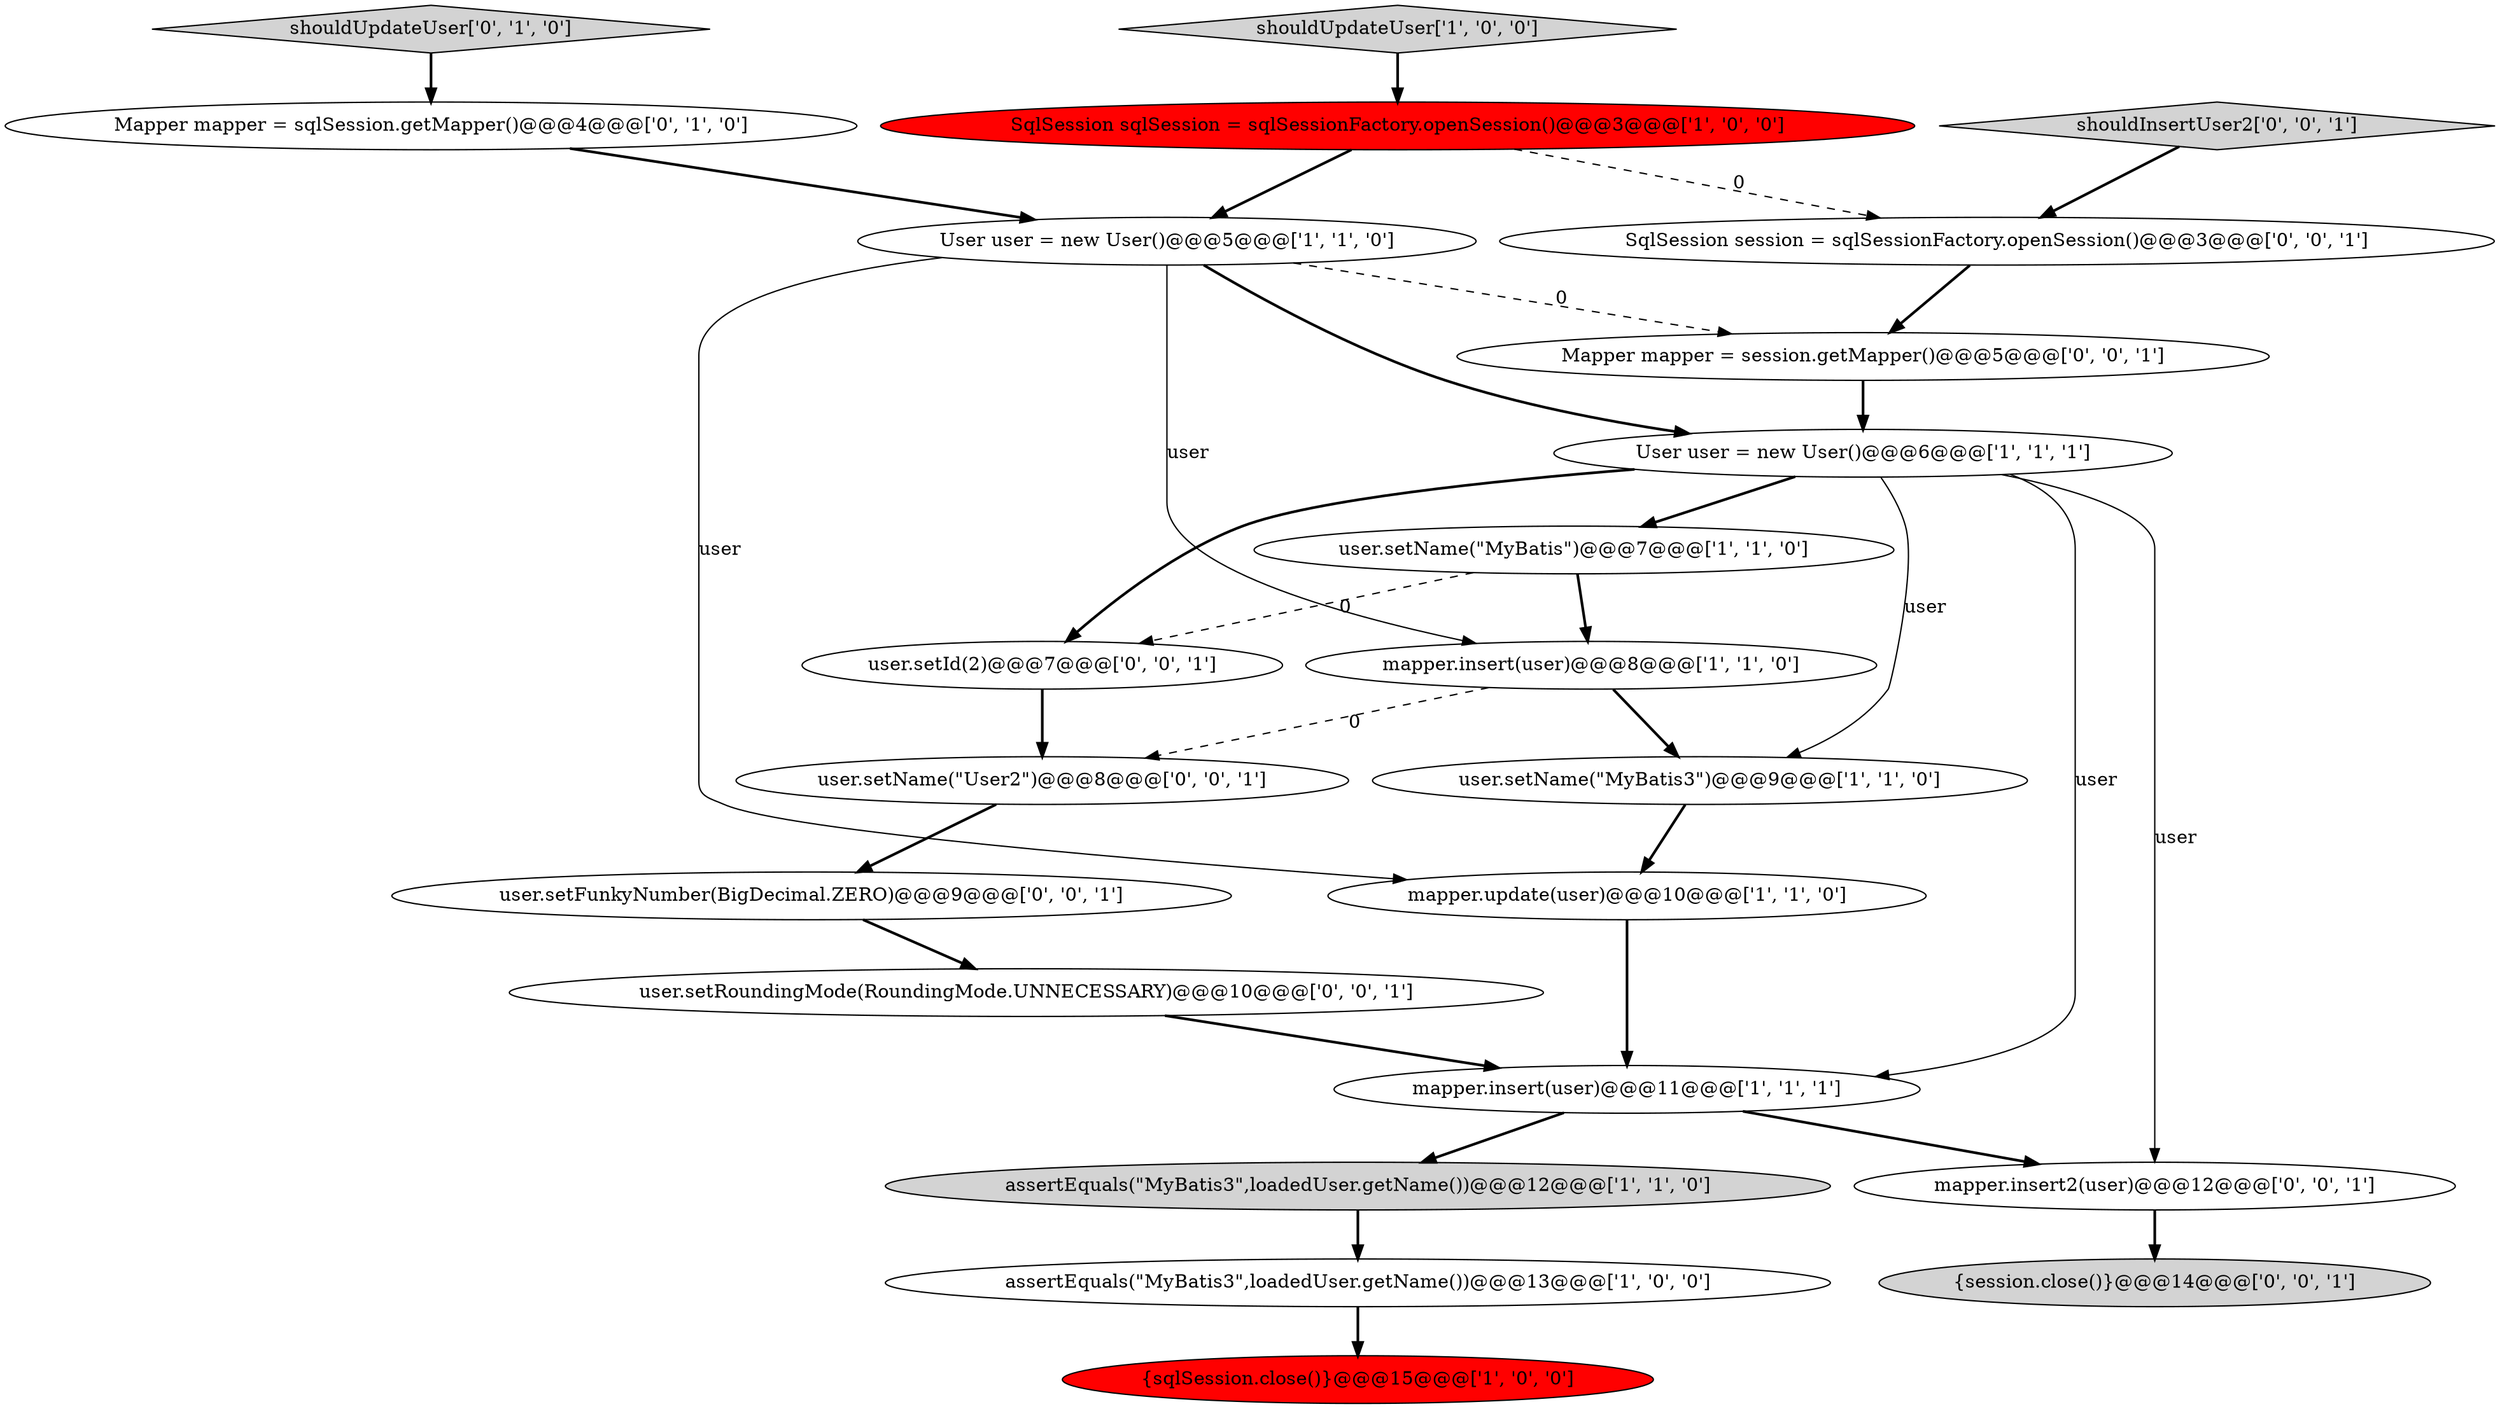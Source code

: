 digraph {
12 [style = filled, label = "Mapper mapper = sqlSession.getMapper()@@@4@@@['0', '1', '0']", fillcolor = white, shape = ellipse image = "AAA0AAABBB2BBB"];
5 [style = filled, label = "{sqlSession.close()}@@@15@@@['1', '0', '0']", fillcolor = red, shape = ellipse image = "AAA1AAABBB1BBB"];
2 [style = filled, label = "User user = new User()@@@6@@@['1', '1', '1']", fillcolor = white, shape = ellipse image = "AAA0AAABBB1BBB"];
7 [style = filled, label = "assertEquals(\"MyBatis3\",loadedUser.getName())@@@13@@@['1', '0', '0']", fillcolor = white, shape = ellipse image = "AAA0AAABBB1BBB"];
14 [style = filled, label = "user.setFunkyNumber(BigDecimal.ZERO)@@@9@@@['0', '0', '1']", fillcolor = white, shape = ellipse image = "AAA0AAABBB3BBB"];
4 [style = filled, label = "assertEquals(\"MyBatis3\",loadedUser.getName())@@@12@@@['1', '1', '0']", fillcolor = lightgray, shape = ellipse image = "AAA0AAABBB1BBB"];
3 [style = filled, label = "user.setName(\"MyBatis3\")@@@9@@@['1', '1', '0']", fillcolor = white, shape = ellipse image = "AAA0AAABBB1BBB"];
10 [style = filled, label = "user.setName(\"MyBatis\")@@@7@@@['1', '1', '0']", fillcolor = white, shape = ellipse image = "AAA0AAABBB1BBB"];
0 [style = filled, label = "User user = new User()@@@5@@@['1', '1', '0']", fillcolor = white, shape = ellipse image = "AAA0AAABBB1BBB"];
19 [style = filled, label = "Mapper mapper = session.getMapper()@@@5@@@['0', '0', '1']", fillcolor = white, shape = ellipse image = "AAA0AAABBB3BBB"];
17 [style = filled, label = "user.setId(2)@@@7@@@['0', '0', '1']", fillcolor = white, shape = ellipse image = "AAA0AAABBB3BBB"];
21 [style = filled, label = "{session.close()}@@@14@@@['0', '0', '1']", fillcolor = lightgray, shape = ellipse image = "AAA0AAABBB3BBB"];
13 [style = filled, label = "shouldUpdateUser['0', '1', '0']", fillcolor = lightgray, shape = diamond image = "AAA0AAABBB2BBB"];
15 [style = filled, label = "mapper.insert2(user)@@@12@@@['0', '0', '1']", fillcolor = white, shape = ellipse image = "AAA0AAABBB3BBB"];
9 [style = filled, label = "mapper.insert(user)@@@8@@@['1', '1', '0']", fillcolor = white, shape = ellipse image = "AAA0AAABBB1BBB"];
22 [style = filled, label = "user.setRoundingMode(RoundingMode.UNNECESSARY)@@@10@@@['0', '0', '1']", fillcolor = white, shape = ellipse image = "AAA0AAABBB3BBB"];
20 [style = filled, label = "shouldInsertUser2['0', '0', '1']", fillcolor = lightgray, shape = diamond image = "AAA0AAABBB3BBB"];
11 [style = filled, label = "SqlSession sqlSession = sqlSessionFactory.openSession()@@@3@@@['1', '0', '0']", fillcolor = red, shape = ellipse image = "AAA1AAABBB1BBB"];
1 [style = filled, label = "mapper.insert(user)@@@11@@@['1', '1', '1']", fillcolor = white, shape = ellipse image = "AAA0AAABBB1BBB"];
8 [style = filled, label = "shouldUpdateUser['1', '0', '0']", fillcolor = lightgray, shape = diamond image = "AAA0AAABBB1BBB"];
18 [style = filled, label = "SqlSession session = sqlSessionFactory.openSession()@@@3@@@['0', '0', '1']", fillcolor = white, shape = ellipse image = "AAA0AAABBB3BBB"];
6 [style = filled, label = "mapper.update(user)@@@10@@@['1', '1', '0']", fillcolor = white, shape = ellipse image = "AAA0AAABBB1BBB"];
16 [style = filled, label = "user.setName(\"User2\")@@@8@@@['0', '0', '1']", fillcolor = white, shape = ellipse image = "AAA0AAABBB3BBB"];
2->17 [style = bold, label=""];
2->15 [style = solid, label="user"];
1->4 [style = bold, label=""];
9->16 [style = dashed, label="0"];
2->1 [style = solid, label="user"];
15->21 [style = bold, label=""];
0->6 [style = solid, label="user"];
0->19 [style = dashed, label="0"];
1->15 [style = bold, label=""];
0->2 [style = bold, label=""];
14->22 [style = bold, label=""];
18->19 [style = bold, label=""];
3->6 [style = bold, label=""];
19->2 [style = bold, label=""];
0->9 [style = solid, label="user"];
2->10 [style = bold, label=""];
12->0 [style = bold, label=""];
4->7 [style = bold, label=""];
2->3 [style = solid, label="user"];
20->18 [style = bold, label=""];
6->1 [style = bold, label=""];
7->5 [style = bold, label=""];
11->0 [style = bold, label=""];
13->12 [style = bold, label=""];
11->18 [style = dashed, label="0"];
10->17 [style = dashed, label="0"];
9->3 [style = bold, label=""];
16->14 [style = bold, label=""];
10->9 [style = bold, label=""];
22->1 [style = bold, label=""];
8->11 [style = bold, label=""];
17->16 [style = bold, label=""];
}
